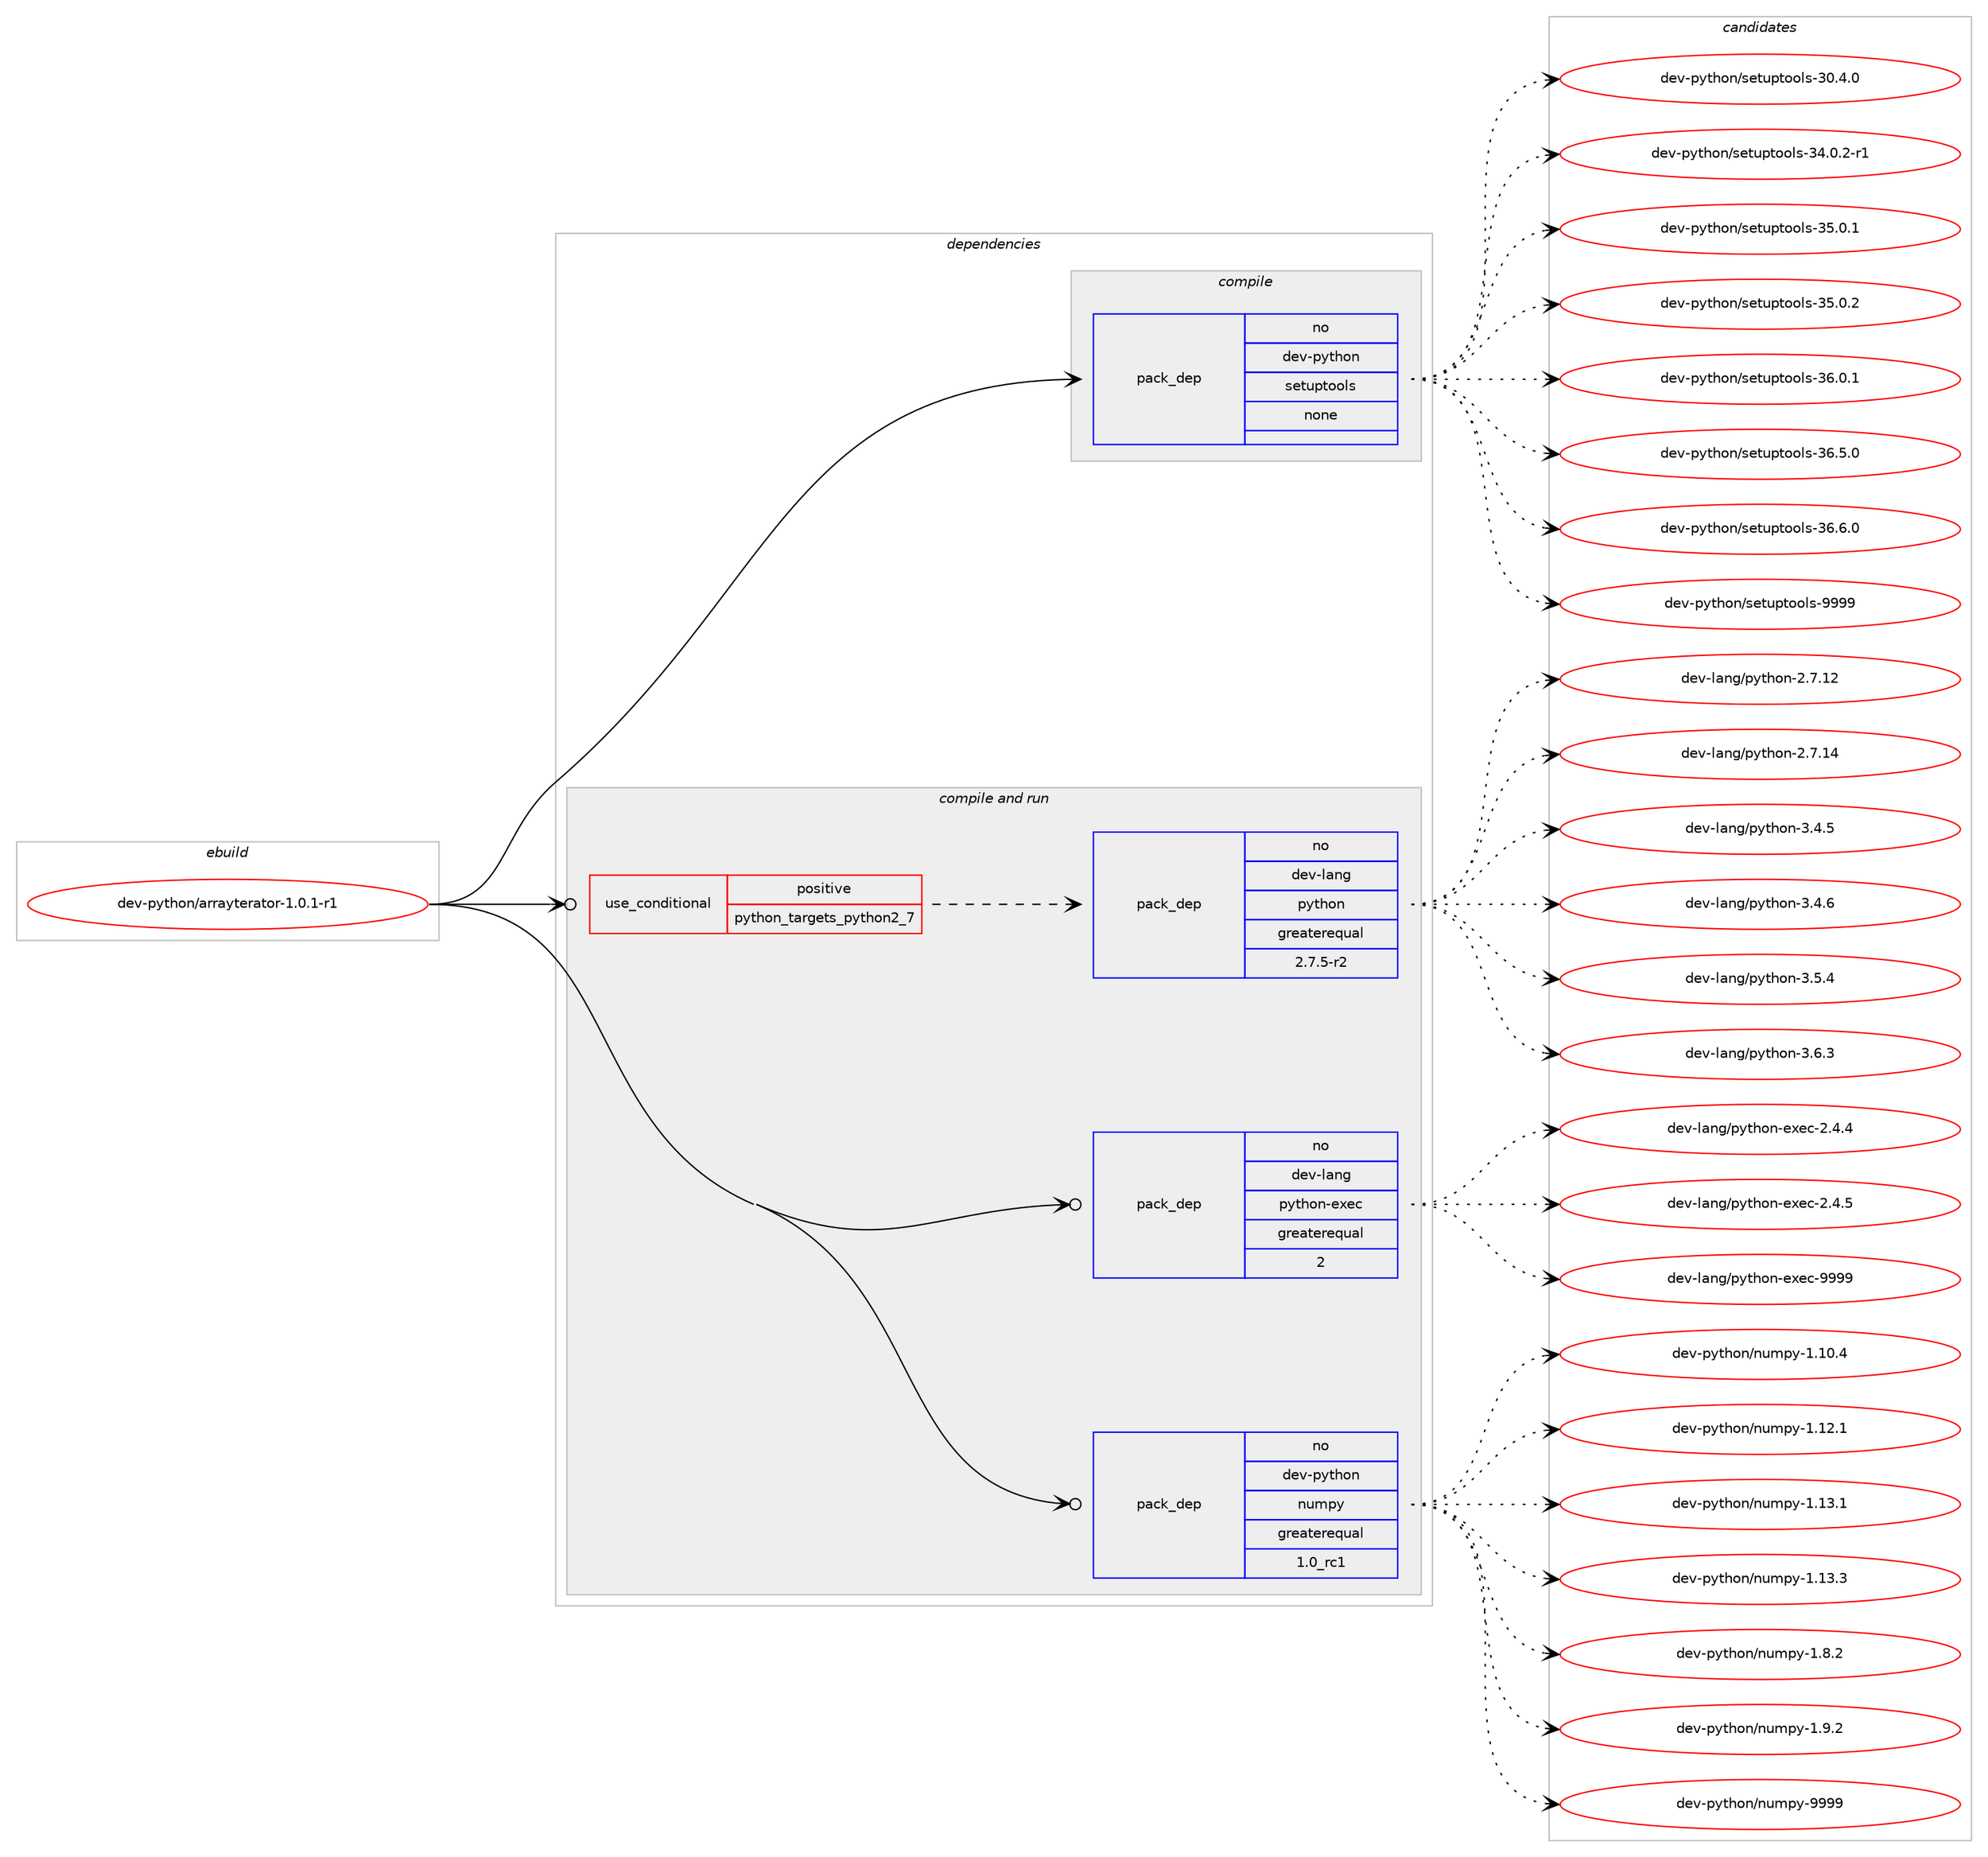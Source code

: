 digraph prolog {

# *************
# Graph options
# *************

newrank=true;
concentrate=true;
compound=true;
graph [rankdir=LR,fontname=Helvetica,fontsize=10,ranksep=1.5];#, ranksep=2.5, nodesep=0.2];
edge  [arrowhead=vee];
node  [fontname=Helvetica,fontsize=10];

# **********
# The ebuild
# **********

subgraph cluster_leftcol {
color=gray;
rank=same;
label=<<i>ebuild</i>>;
id [label="dev-python/arrayterator-1.0.1-r1", color=red, width=4, href="../dev-python/arrayterator-1.0.1-r1.svg"];
}

# ****************
# The dependencies
# ****************

subgraph cluster_midcol {
color=gray;
label=<<i>dependencies</i>>;
subgraph cluster_compile {
fillcolor="#eeeeee";
style=filled;
label=<<i>compile</i>>;
subgraph pack113272 {
dependency146588 [label=<<TABLE BORDER="0" CELLBORDER="1" CELLSPACING="0" CELLPADDING="4" WIDTH="220"><TR><TD ROWSPAN="6" CELLPADDING="30">pack_dep</TD></TR><TR><TD WIDTH="110">no</TD></TR><TR><TD>dev-python</TD></TR><TR><TD>setuptools</TD></TR><TR><TD>none</TD></TR><TR><TD></TD></TR></TABLE>>, shape=none, color=blue];
}
id:e -> dependency146588:w [weight=20,style="solid",arrowhead="vee"];
}
subgraph cluster_compileandrun {
fillcolor="#eeeeee";
style=filled;
label=<<i>compile and run</i>>;
subgraph cond29499 {
dependency146589 [label=<<TABLE BORDER="0" CELLBORDER="1" CELLSPACING="0" CELLPADDING="4"><TR><TD ROWSPAN="3" CELLPADDING="10">use_conditional</TD></TR><TR><TD>positive</TD></TR><TR><TD>python_targets_python2_7</TD></TR></TABLE>>, shape=none, color=red];
subgraph pack113273 {
dependency146590 [label=<<TABLE BORDER="0" CELLBORDER="1" CELLSPACING="0" CELLPADDING="4" WIDTH="220"><TR><TD ROWSPAN="6" CELLPADDING="30">pack_dep</TD></TR><TR><TD WIDTH="110">no</TD></TR><TR><TD>dev-lang</TD></TR><TR><TD>python</TD></TR><TR><TD>greaterequal</TD></TR><TR><TD>2.7.5-r2</TD></TR></TABLE>>, shape=none, color=blue];
}
dependency146589:e -> dependency146590:w [weight=20,style="dashed",arrowhead="vee"];
}
id:e -> dependency146589:w [weight=20,style="solid",arrowhead="odotvee"];
subgraph pack113274 {
dependency146591 [label=<<TABLE BORDER="0" CELLBORDER="1" CELLSPACING="0" CELLPADDING="4" WIDTH="220"><TR><TD ROWSPAN="6" CELLPADDING="30">pack_dep</TD></TR><TR><TD WIDTH="110">no</TD></TR><TR><TD>dev-lang</TD></TR><TR><TD>python-exec</TD></TR><TR><TD>greaterequal</TD></TR><TR><TD>2</TD></TR></TABLE>>, shape=none, color=blue];
}
id:e -> dependency146591:w [weight=20,style="solid",arrowhead="odotvee"];
subgraph pack113275 {
dependency146592 [label=<<TABLE BORDER="0" CELLBORDER="1" CELLSPACING="0" CELLPADDING="4" WIDTH="220"><TR><TD ROWSPAN="6" CELLPADDING="30">pack_dep</TD></TR><TR><TD WIDTH="110">no</TD></TR><TR><TD>dev-python</TD></TR><TR><TD>numpy</TD></TR><TR><TD>greaterequal</TD></TR><TR><TD>1.0_rc1</TD></TR></TABLE>>, shape=none, color=blue];
}
id:e -> dependency146592:w [weight=20,style="solid",arrowhead="odotvee"];
}
subgraph cluster_run {
fillcolor="#eeeeee";
style=filled;
label=<<i>run</i>>;
}
}

# **************
# The candidates
# **************

subgraph cluster_choices {
rank=same;
color=gray;
label=<<i>candidates</i>>;

subgraph choice113272 {
color=black;
nodesep=1;
choice100101118451121211161041111104711510111611711211611111110811545514846524648 [label="dev-python/setuptools-30.4.0", color=red, width=4,href="../dev-python/setuptools-30.4.0.svg"];
choice1001011184511212111610411111047115101116117112116111111108115455152464846504511449 [label="dev-python/setuptools-34.0.2-r1", color=red, width=4,href="../dev-python/setuptools-34.0.2-r1.svg"];
choice100101118451121211161041111104711510111611711211611111110811545515346484649 [label="dev-python/setuptools-35.0.1", color=red, width=4,href="../dev-python/setuptools-35.0.1.svg"];
choice100101118451121211161041111104711510111611711211611111110811545515346484650 [label="dev-python/setuptools-35.0.2", color=red, width=4,href="../dev-python/setuptools-35.0.2.svg"];
choice100101118451121211161041111104711510111611711211611111110811545515446484649 [label="dev-python/setuptools-36.0.1", color=red, width=4,href="../dev-python/setuptools-36.0.1.svg"];
choice100101118451121211161041111104711510111611711211611111110811545515446534648 [label="dev-python/setuptools-36.5.0", color=red, width=4,href="../dev-python/setuptools-36.5.0.svg"];
choice100101118451121211161041111104711510111611711211611111110811545515446544648 [label="dev-python/setuptools-36.6.0", color=red, width=4,href="../dev-python/setuptools-36.6.0.svg"];
choice10010111845112121116104111110471151011161171121161111111081154557575757 [label="dev-python/setuptools-9999", color=red, width=4,href="../dev-python/setuptools-9999.svg"];
dependency146588:e -> choice100101118451121211161041111104711510111611711211611111110811545514846524648:w [style=dotted,weight="100"];
dependency146588:e -> choice1001011184511212111610411111047115101116117112116111111108115455152464846504511449:w [style=dotted,weight="100"];
dependency146588:e -> choice100101118451121211161041111104711510111611711211611111110811545515346484649:w [style=dotted,weight="100"];
dependency146588:e -> choice100101118451121211161041111104711510111611711211611111110811545515346484650:w [style=dotted,weight="100"];
dependency146588:e -> choice100101118451121211161041111104711510111611711211611111110811545515446484649:w [style=dotted,weight="100"];
dependency146588:e -> choice100101118451121211161041111104711510111611711211611111110811545515446534648:w [style=dotted,weight="100"];
dependency146588:e -> choice100101118451121211161041111104711510111611711211611111110811545515446544648:w [style=dotted,weight="100"];
dependency146588:e -> choice10010111845112121116104111110471151011161171121161111111081154557575757:w [style=dotted,weight="100"];
}
subgraph choice113273 {
color=black;
nodesep=1;
choice10010111845108971101034711212111610411111045504655464950 [label="dev-lang/python-2.7.12", color=red, width=4,href="../dev-lang/python-2.7.12.svg"];
choice10010111845108971101034711212111610411111045504655464952 [label="dev-lang/python-2.7.14", color=red, width=4,href="../dev-lang/python-2.7.14.svg"];
choice100101118451089711010347112121116104111110455146524653 [label="dev-lang/python-3.4.5", color=red, width=4,href="../dev-lang/python-3.4.5.svg"];
choice100101118451089711010347112121116104111110455146524654 [label="dev-lang/python-3.4.6", color=red, width=4,href="../dev-lang/python-3.4.6.svg"];
choice100101118451089711010347112121116104111110455146534652 [label="dev-lang/python-3.5.4", color=red, width=4,href="../dev-lang/python-3.5.4.svg"];
choice100101118451089711010347112121116104111110455146544651 [label="dev-lang/python-3.6.3", color=red, width=4,href="../dev-lang/python-3.6.3.svg"];
dependency146590:e -> choice10010111845108971101034711212111610411111045504655464950:w [style=dotted,weight="100"];
dependency146590:e -> choice10010111845108971101034711212111610411111045504655464952:w [style=dotted,weight="100"];
dependency146590:e -> choice100101118451089711010347112121116104111110455146524653:w [style=dotted,weight="100"];
dependency146590:e -> choice100101118451089711010347112121116104111110455146524654:w [style=dotted,weight="100"];
dependency146590:e -> choice100101118451089711010347112121116104111110455146534652:w [style=dotted,weight="100"];
dependency146590:e -> choice100101118451089711010347112121116104111110455146544651:w [style=dotted,weight="100"];
}
subgraph choice113274 {
color=black;
nodesep=1;
choice1001011184510897110103471121211161041111104510112010199455046524652 [label="dev-lang/python-exec-2.4.4", color=red, width=4,href="../dev-lang/python-exec-2.4.4.svg"];
choice1001011184510897110103471121211161041111104510112010199455046524653 [label="dev-lang/python-exec-2.4.5", color=red, width=4,href="../dev-lang/python-exec-2.4.5.svg"];
choice10010111845108971101034711212111610411111045101120101994557575757 [label="dev-lang/python-exec-9999", color=red, width=4,href="../dev-lang/python-exec-9999.svg"];
dependency146591:e -> choice1001011184510897110103471121211161041111104510112010199455046524652:w [style=dotted,weight="100"];
dependency146591:e -> choice1001011184510897110103471121211161041111104510112010199455046524653:w [style=dotted,weight="100"];
dependency146591:e -> choice10010111845108971101034711212111610411111045101120101994557575757:w [style=dotted,weight="100"];
}
subgraph choice113275 {
color=black;
nodesep=1;
choice100101118451121211161041111104711011710911212145494649484652 [label="dev-python/numpy-1.10.4", color=red, width=4,href="../dev-python/numpy-1.10.4.svg"];
choice100101118451121211161041111104711011710911212145494649504649 [label="dev-python/numpy-1.12.1", color=red, width=4,href="../dev-python/numpy-1.12.1.svg"];
choice100101118451121211161041111104711011710911212145494649514649 [label="dev-python/numpy-1.13.1", color=red, width=4,href="../dev-python/numpy-1.13.1.svg"];
choice100101118451121211161041111104711011710911212145494649514651 [label="dev-python/numpy-1.13.3", color=red, width=4,href="../dev-python/numpy-1.13.3.svg"];
choice1001011184511212111610411111047110117109112121454946564650 [label="dev-python/numpy-1.8.2", color=red, width=4,href="../dev-python/numpy-1.8.2.svg"];
choice1001011184511212111610411111047110117109112121454946574650 [label="dev-python/numpy-1.9.2", color=red, width=4,href="../dev-python/numpy-1.9.2.svg"];
choice10010111845112121116104111110471101171091121214557575757 [label="dev-python/numpy-9999", color=red, width=4,href="../dev-python/numpy-9999.svg"];
dependency146592:e -> choice100101118451121211161041111104711011710911212145494649484652:w [style=dotted,weight="100"];
dependency146592:e -> choice100101118451121211161041111104711011710911212145494649504649:w [style=dotted,weight="100"];
dependency146592:e -> choice100101118451121211161041111104711011710911212145494649514649:w [style=dotted,weight="100"];
dependency146592:e -> choice100101118451121211161041111104711011710911212145494649514651:w [style=dotted,weight="100"];
dependency146592:e -> choice1001011184511212111610411111047110117109112121454946564650:w [style=dotted,weight="100"];
dependency146592:e -> choice1001011184511212111610411111047110117109112121454946574650:w [style=dotted,weight="100"];
dependency146592:e -> choice10010111845112121116104111110471101171091121214557575757:w [style=dotted,weight="100"];
}
}

}
